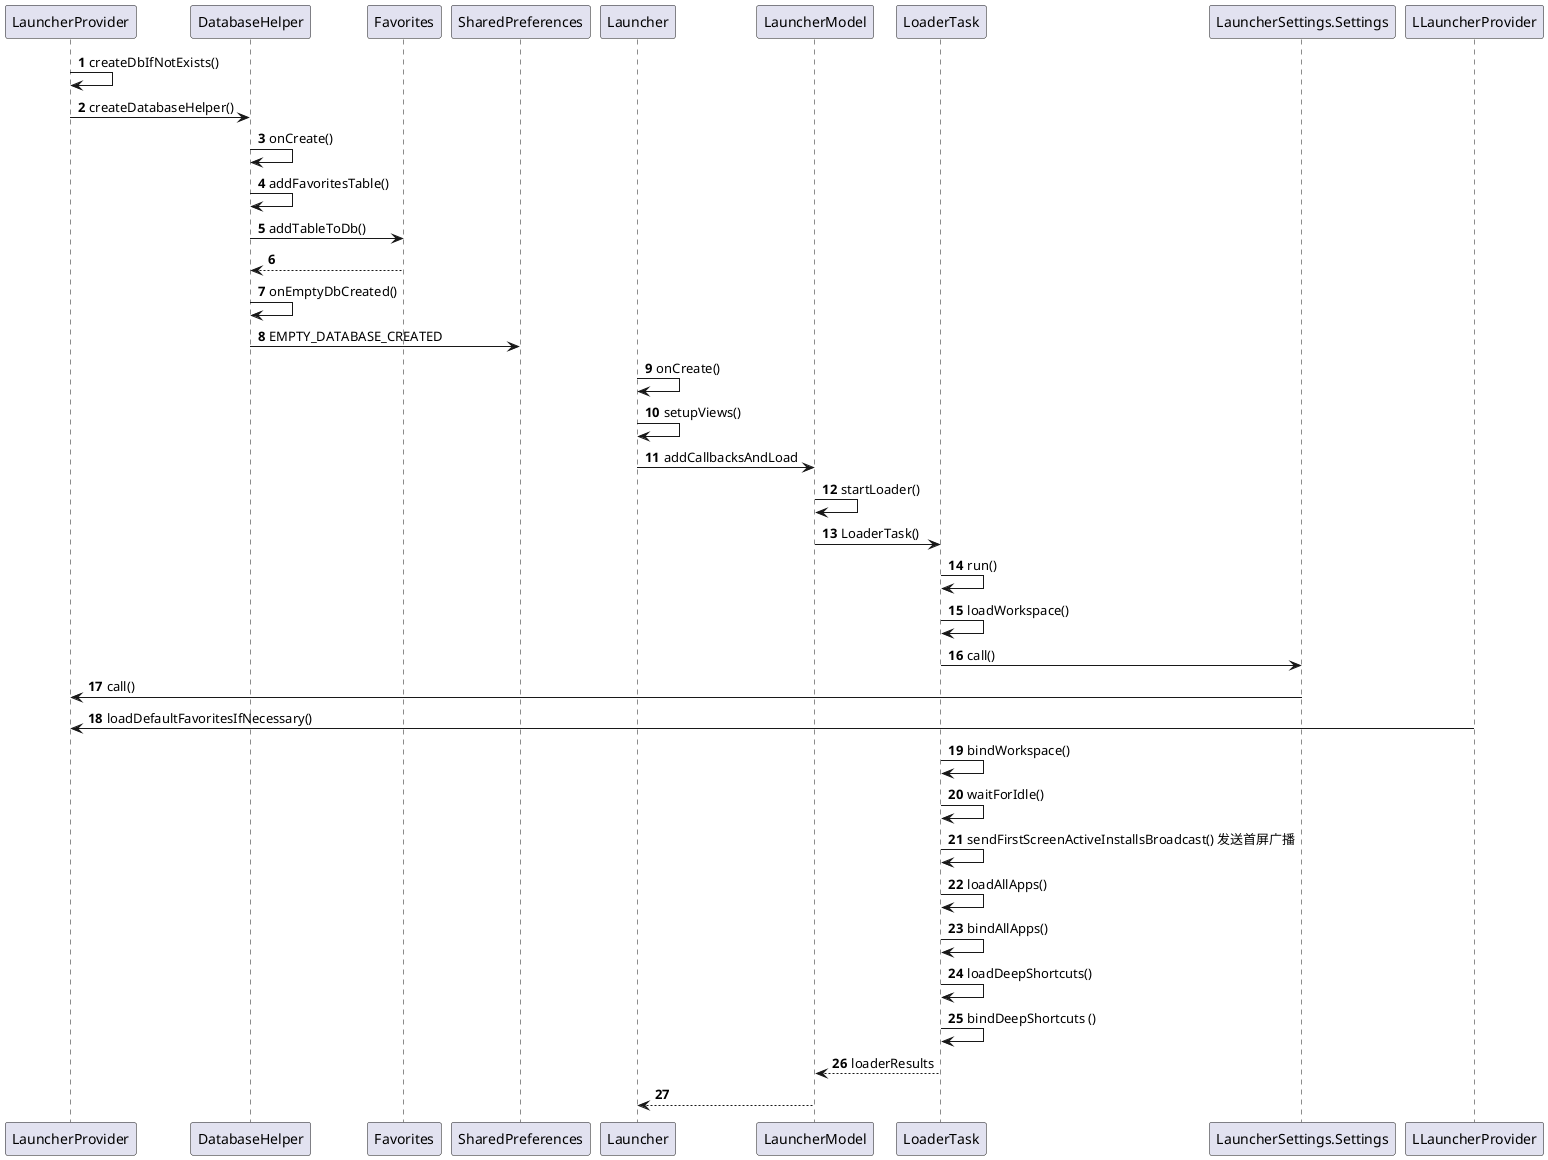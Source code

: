 @startuml
'https://plantuml.com/sequence-diagram

autonumber

LauncherProvider -> LauncherProvider: createDbIfNotExists()
LauncherProvider -> DatabaseHelper: createDatabaseHelper()
DatabaseHelper -> DatabaseHelper: onCreate()
DatabaseHelper -> DatabaseHelper: addFavoritesTable()
DatabaseHelper -> Favorites: addTableToDb()
Favorites --> DatabaseHelper
DatabaseHelper -> DatabaseHelper: onEmptyDbCreated()
DatabaseHelper -> SharedPreferences: EMPTY_DATABASE_CREATED




Launcher -> Launcher: onCreate()
Launcher -> Launcher: setupViews()
Launcher -> LauncherModel: addCallbacksAndLoad
LauncherModel -> LauncherModel: startLoader()
LauncherModel -> LoaderTask: LoaderTask()
LoaderTask -> LoaderTask: run()

LoaderTask -> LoaderTask: loadWorkspace()
LoaderTask -> LauncherSettings.Settings: call()
LauncherSettings.Settings -> LauncherProvider: call()
LLauncherProvider -> LauncherProvider: loadDefaultFavoritesIfNecessary()


LoaderTask -> LoaderTask: bindWorkspace()
LoaderTask -> LoaderTask: waitForIdle()
LoaderTask -> LoaderTask: sendFirstScreenActiveInstallsBroadcast() 发送首屏广播
LoaderTask -> LoaderTask: loadAllApps()
LoaderTask -> LoaderTask: bindAllApps()
LoaderTask -> LoaderTask: loadDeepShortcuts()
LoaderTask -> LoaderTask: bindDeepShortcuts ()
LoaderTask --> LauncherModel: loaderResults
LauncherModel --> Launcher

@enduml